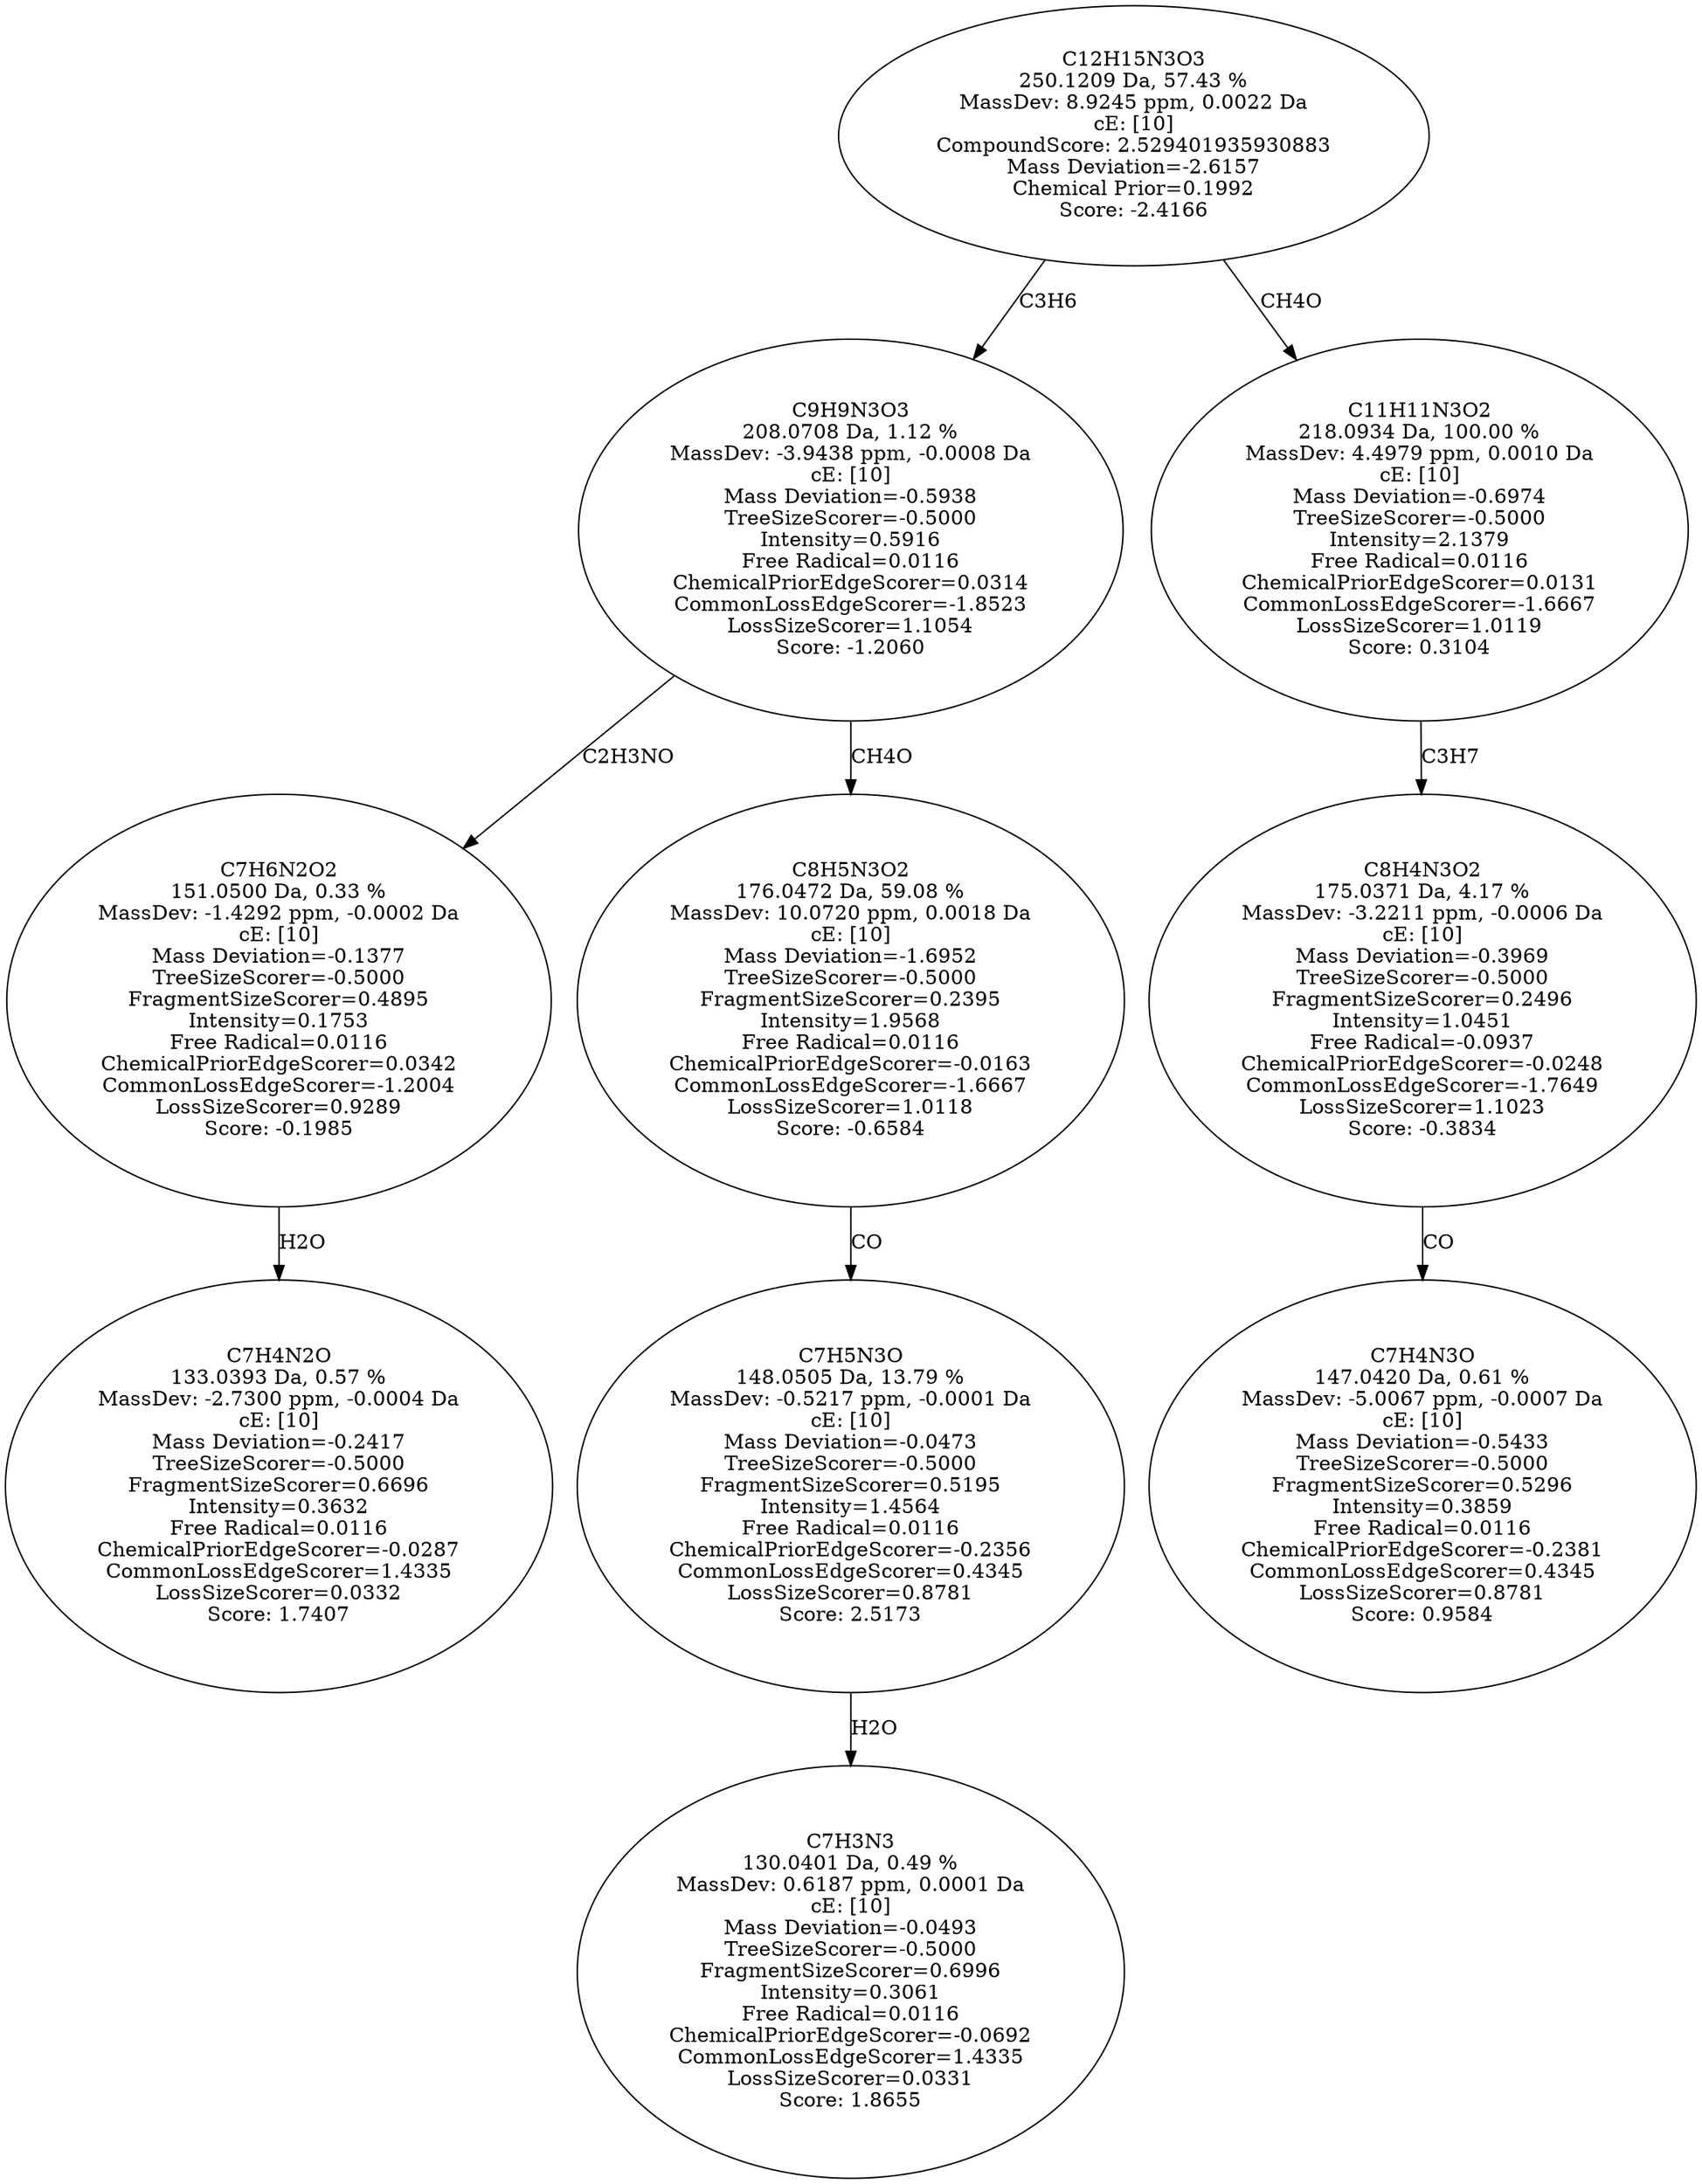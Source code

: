 strict digraph {
v1 [label="C7H4N2O\n133.0393 Da, 0.57 %\nMassDev: -2.7300 ppm, -0.0004 Da\ncE: [10]\nMass Deviation=-0.2417\nTreeSizeScorer=-0.5000\nFragmentSizeScorer=0.6696\nIntensity=0.3632\nFree Radical=0.0116\nChemicalPriorEdgeScorer=-0.0287\nCommonLossEdgeScorer=1.4335\nLossSizeScorer=0.0332\nScore: 1.7407"];
v2 [label="C7H6N2O2\n151.0500 Da, 0.33 %\nMassDev: -1.4292 ppm, -0.0002 Da\ncE: [10]\nMass Deviation=-0.1377\nTreeSizeScorer=-0.5000\nFragmentSizeScorer=0.4895\nIntensity=0.1753\nFree Radical=0.0116\nChemicalPriorEdgeScorer=0.0342\nCommonLossEdgeScorer=-1.2004\nLossSizeScorer=0.9289\nScore: -0.1985"];
v3 [label="C7H3N3\n130.0401 Da, 0.49 %\nMassDev: 0.6187 ppm, 0.0001 Da\ncE: [10]\nMass Deviation=-0.0493\nTreeSizeScorer=-0.5000\nFragmentSizeScorer=0.6996\nIntensity=0.3061\nFree Radical=0.0116\nChemicalPriorEdgeScorer=-0.0692\nCommonLossEdgeScorer=1.4335\nLossSizeScorer=0.0331\nScore: 1.8655"];
v4 [label="C7H5N3O\n148.0505 Da, 13.79 %\nMassDev: -0.5217 ppm, -0.0001 Da\ncE: [10]\nMass Deviation=-0.0473\nTreeSizeScorer=-0.5000\nFragmentSizeScorer=0.5195\nIntensity=1.4564\nFree Radical=0.0116\nChemicalPriorEdgeScorer=-0.2356\nCommonLossEdgeScorer=0.4345\nLossSizeScorer=0.8781\nScore: 2.5173"];
v5 [label="C8H5N3O2\n176.0472 Da, 59.08 %\nMassDev: 10.0720 ppm, 0.0018 Da\ncE: [10]\nMass Deviation=-1.6952\nTreeSizeScorer=-0.5000\nFragmentSizeScorer=0.2395\nIntensity=1.9568\nFree Radical=0.0116\nChemicalPriorEdgeScorer=-0.0163\nCommonLossEdgeScorer=-1.6667\nLossSizeScorer=1.0118\nScore: -0.6584"];
v6 [label="C9H9N3O3\n208.0708 Da, 1.12 %\nMassDev: -3.9438 ppm, -0.0008 Da\ncE: [10]\nMass Deviation=-0.5938\nTreeSizeScorer=-0.5000\nIntensity=0.5916\nFree Radical=0.0116\nChemicalPriorEdgeScorer=0.0314\nCommonLossEdgeScorer=-1.8523\nLossSizeScorer=1.1054\nScore: -1.2060"];
v7 [label="C7H4N3O\n147.0420 Da, 0.61 %\nMassDev: -5.0067 ppm, -0.0007 Da\ncE: [10]\nMass Deviation=-0.5433\nTreeSizeScorer=-0.5000\nFragmentSizeScorer=0.5296\nIntensity=0.3859\nFree Radical=0.0116\nChemicalPriorEdgeScorer=-0.2381\nCommonLossEdgeScorer=0.4345\nLossSizeScorer=0.8781\nScore: 0.9584"];
v8 [label="C8H4N3O2\n175.0371 Da, 4.17 %\nMassDev: -3.2211 ppm, -0.0006 Da\ncE: [10]\nMass Deviation=-0.3969\nTreeSizeScorer=-0.5000\nFragmentSizeScorer=0.2496\nIntensity=1.0451\nFree Radical=-0.0937\nChemicalPriorEdgeScorer=-0.0248\nCommonLossEdgeScorer=-1.7649\nLossSizeScorer=1.1023\nScore: -0.3834"];
v9 [label="C11H11N3O2\n218.0934 Da, 100.00 %\nMassDev: 4.4979 ppm, 0.0010 Da\ncE: [10]\nMass Deviation=-0.6974\nTreeSizeScorer=-0.5000\nIntensity=2.1379\nFree Radical=0.0116\nChemicalPriorEdgeScorer=0.0131\nCommonLossEdgeScorer=-1.6667\nLossSizeScorer=1.0119\nScore: 0.3104"];
v10 [label="C12H15N3O3\n250.1209 Da, 57.43 %\nMassDev: 8.9245 ppm, 0.0022 Da\ncE: [10]\nCompoundScore: 2.529401935930883\nMass Deviation=-2.6157\nChemical Prior=0.1992\nScore: -2.4166"];
v2 -> v1 [label="H2O"];
v6 -> v2 [label="C2H3NO"];
v4 -> v3 [label="H2O"];
v5 -> v4 [label="CO"];
v6 -> v5 [label="CH4O"];
v10 -> v6 [label="C3H6"];
v8 -> v7 [label="CO"];
v9 -> v8 [label="C3H7"];
v10 -> v9 [label="CH4O"];
}